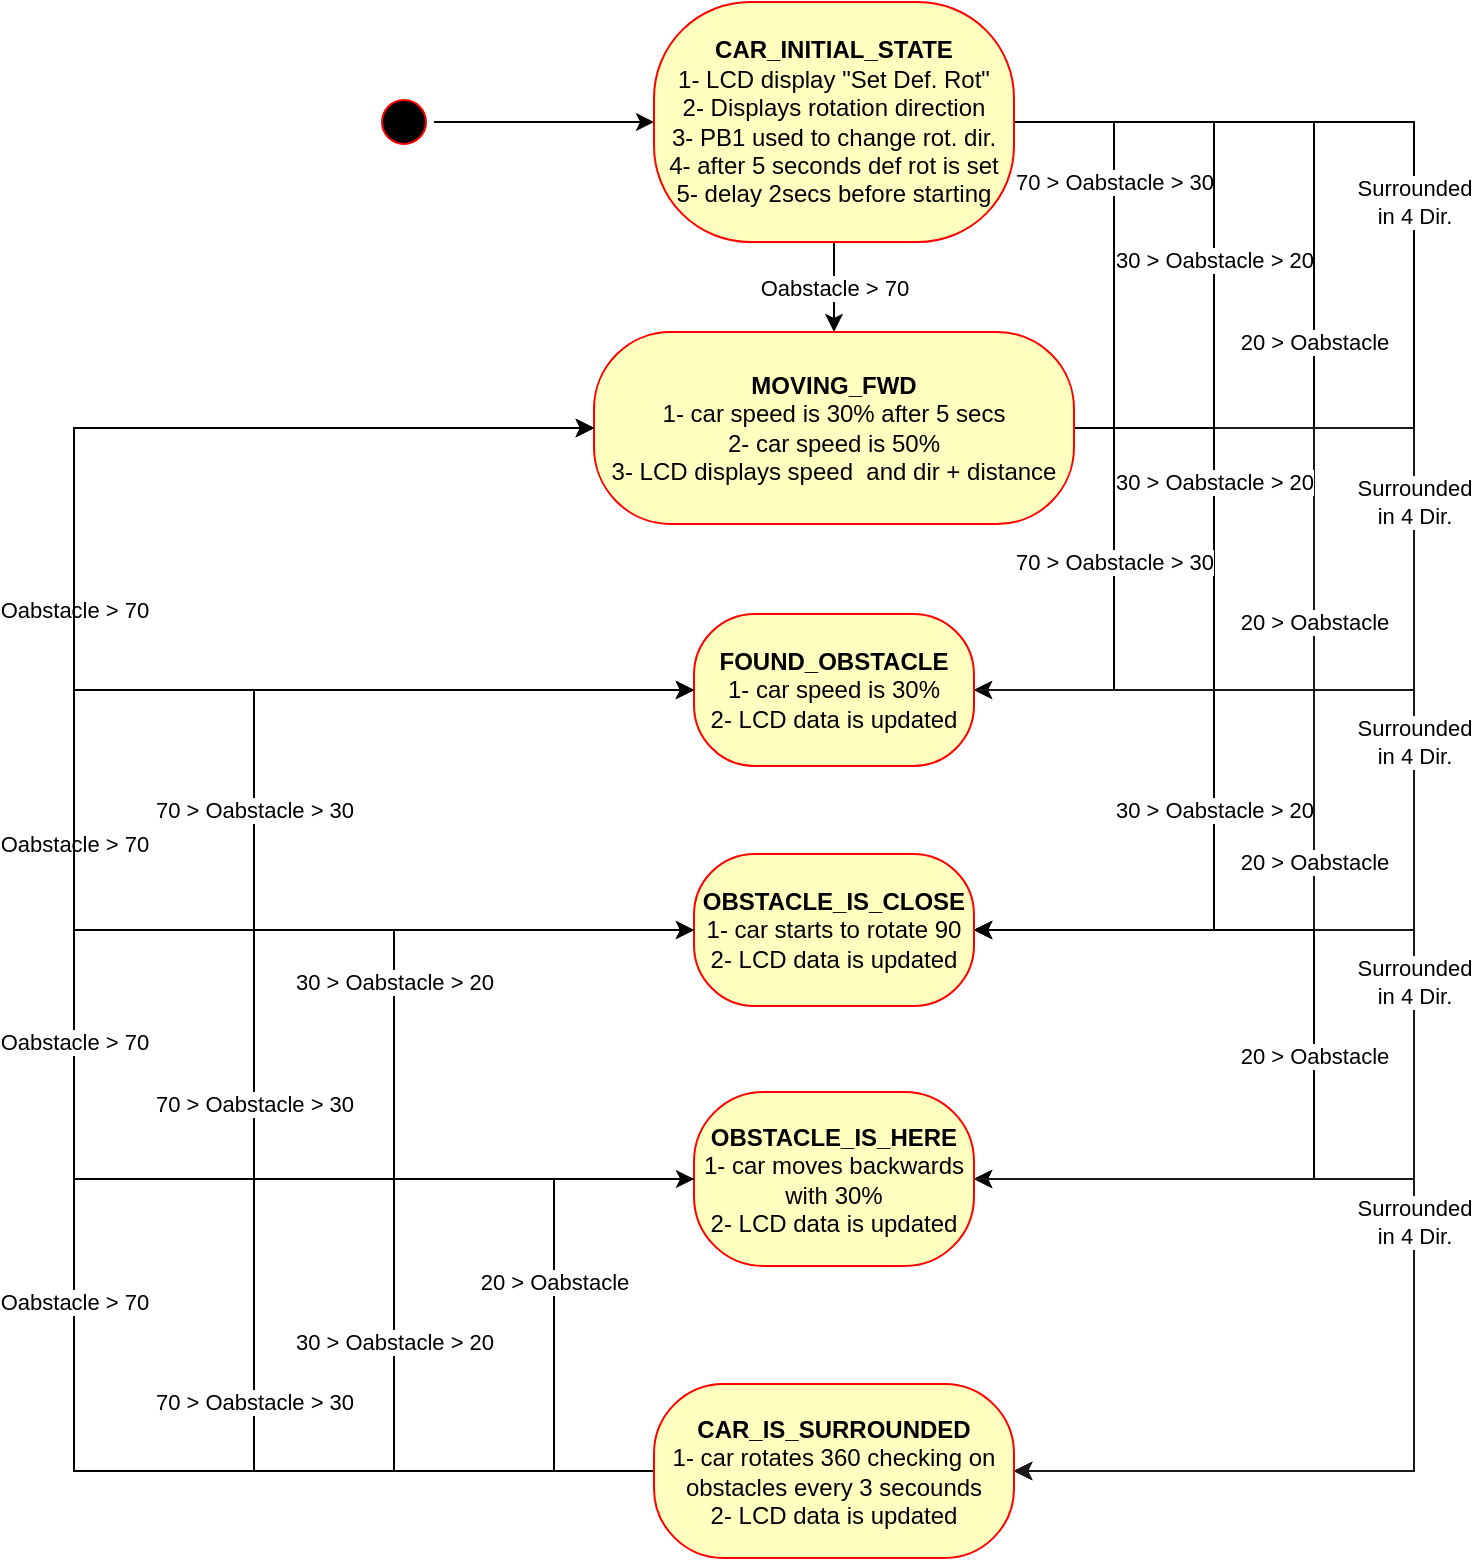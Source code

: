 <mxfile version="21.2.8" type="device">
  <diagram name="Page-1" id="revAZCzWitu2RoO4vbOR">
    <mxGraphModel dx="270" dy="1700" grid="1" gridSize="10" guides="1" tooltips="1" connect="1" arrows="1" fold="1" page="1" pageScale="1" pageWidth="850" pageHeight="1100" math="0" shadow="0">
      <root>
        <mxCell id="0" />
        <mxCell id="1" parent="0" />
        <mxCell id="ez4v7Rs70oN7q0qGow7B-12" value="" style="edgeStyle=orthogonalEdgeStyle;rounded=0;orthogonalLoop=1;jettySize=auto;html=1;" parent="1" source="ez4v7Rs70oN7q0qGow7B-2" target="ez4v7Rs70oN7q0qGow7B-4" edge="1">
          <mxGeometry relative="1" as="geometry" />
        </mxCell>
        <mxCell id="ez4v7Rs70oN7q0qGow7B-2" value="" style="ellipse;html=1;shape=startState;fillColor=#000000;strokeColor=#ff0000;" parent="1" vertex="1">
          <mxGeometry x="270" y="35" width="30" height="30" as="geometry" />
        </mxCell>
        <mxCell id="ez4v7Rs70oN7q0qGow7B-49" value="Oabstacle &amp;gt; 70" style="edgeStyle=orthogonalEdgeStyle;rounded=0;orthogonalLoop=1;jettySize=auto;html=1;" parent="1" source="ez4v7Rs70oN7q0qGow7B-4" target="ez4v7Rs70oN7q0qGow7B-7" edge="1">
          <mxGeometry relative="1" as="geometry" />
        </mxCell>
        <mxCell id="ez4v7Rs70oN7q0qGow7B-51" value="70 &amp;gt; Oabstacle &amp;gt; 30" style="edgeStyle=orthogonalEdgeStyle;rounded=0;orthogonalLoop=1;jettySize=auto;html=1;exitX=1;exitY=0.5;exitDx=0;exitDy=0;entryX=1;entryY=0.5;entryDx=0;entryDy=0;" parent="1" source="ez4v7Rs70oN7q0qGow7B-4" target="ez4v7Rs70oN7q0qGow7B-8" edge="1">
          <mxGeometry x="-0.604" relative="1" as="geometry">
            <Array as="points">
              <mxPoint x="640" y="50" />
              <mxPoint x="640" y="334" />
            </Array>
            <mxPoint as="offset" />
          </mxGeometry>
        </mxCell>
        <mxCell id="ez4v7Rs70oN7q0qGow7B-52" value="30 &amp;gt; Oabstacle &amp;gt; 20" style="edgeStyle=orthogonalEdgeStyle;rounded=0;orthogonalLoop=1;jettySize=auto;html=1;exitX=1;exitY=0.5;exitDx=0;exitDy=0;entryX=1;entryY=0.5;entryDx=0;entryDy=0;" parent="1" source="ez4v7Rs70oN7q0qGow7B-4" target="ez4v7Rs70oN7q0qGow7B-9" edge="1">
          <mxGeometry x="-0.455" relative="1" as="geometry">
            <Array as="points">
              <mxPoint x="690" y="50" />
              <mxPoint x="690" y="454" />
            </Array>
            <mxPoint y="-1" as="offset" />
          </mxGeometry>
        </mxCell>
        <mxCell id="ez4v7Rs70oN7q0qGow7B-53" value="20 &amp;gt; Oabstacle" style="edgeStyle=orthogonalEdgeStyle;rounded=0;orthogonalLoop=1;jettySize=auto;html=1;exitX=1;exitY=0.5;exitDx=0;exitDy=0;entryX=1;entryY=0.5;entryDx=0;entryDy=0;" parent="1" source="ez4v7Rs70oN7q0qGow7B-4" target="ez4v7Rs70oN7q0qGow7B-9" edge="1">
          <mxGeometry x="-0.282" relative="1" as="geometry">
            <Array as="points">
              <mxPoint x="740" y="50" />
              <mxPoint x="740" y="454" />
            </Array>
            <mxPoint as="offset" />
          </mxGeometry>
        </mxCell>
        <mxCell id="ez4v7Rs70oN7q0qGow7B-54" value="Surrounded &lt;br&gt;in 4 Dir." style="edgeStyle=orthogonalEdgeStyle;rounded=0;orthogonalLoop=1;jettySize=auto;html=1;exitX=1;exitY=0.5;exitDx=0;exitDy=0;entryX=1;entryY=0.5;entryDx=0;entryDy=0;" parent="1" source="ez4v7Rs70oN7q0qGow7B-4" target="ez4v7Rs70oN7q0qGow7B-11" edge="1">
          <mxGeometry x="-0.553" relative="1" as="geometry">
            <Array as="points">
              <mxPoint x="790" y="50" />
              <mxPoint x="790" y="724" />
            </Array>
            <mxPoint as="offset" />
          </mxGeometry>
        </mxCell>
        <mxCell id="ez4v7Rs70oN7q0qGow7B-4" value="&lt;b&gt;CAR_INITIAL_STATE&lt;/b&gt;&lt;br&gt;1- LCD display &quot;Set Def. Rot&quot;&lt;br&gt;2- Displays rotation direction&lt;br&gt;3- PB1 used to change rot. dir.&lt;br&gt;4- after 5 seconds def rot is set&lt;br&gt;5- delay 2secs before starting" style="rounded=1;whiteSpace=wrap;html=1;arcSize=40;fontColor=#000000;fillColor=#ffffc0;strokeColor=#ff0000;" parent="1" vertex="1">
          <mxGeometry x="410" y="-10" width="180" height="120" as="geometry" />
        </mxCell>
        <mxCell id="ez4v7Rs70oN7q0qGow7B-29" value="Surrounded&lt;br&gt;in 4 Dir." style="edgeStyle=orthogonalEdgeStyle;rounded=0;orthogonalLoop=1;jettySize=auto;html=1;exitX=1;exitY=0.5;exitDx=0;exitDy=0;entryX=1;entryY=0.5;entryDx=0;entryDy=0;strokeColor=#1A1A1A;" parent="1" source="ez4v7Rs70oN7q0qGow7B-7" target="ez4v7Rs70oN7q0qGow7B-11" edge="1">
          <mxGeometry x="-0.536" relative="1" as="geometry">
            <Array as="points">
              <mxPoint x="790" y="203" />
              <mxPoint x="790" y="725" />
            </Array>
            <mxPoint as="offset" />
          </mxGeometry>
        </mxCell>
        <mxCell id="ez4v7Rs70oN7q0qGow7B-34" value="20 &amp;gt; Oabstacle" style="edgeStyle=orthogonalEdgeStyle;rounded=0;orthogonalLoop=1;jettySize=auto;html=1;exitX=1;exitY=0.5;exitDx=0;exitDy=0;entryX=1;entryY=0.5;entryDx=0;entryDy=0;strokeColor=#1A1A1A;" parent="1" source="ez4v7Rs70oN7q0qGow7B-7" target="ez4v7Rs70oN7q0qGow7B-10" edge="1">
          <mxGeometry x="-0.348" relative="1" as="geometry">
            <Array as="points">
              <mxPoint x="740" y="203" />
              <mxPoint x="740" y="579" />
            </Array>
            <mxPoint as="offset" />
          </mxGeometry>
        </mxCell>
        <mxCell id="ez4v7Rs70oN7q0qGow7B-35" value="30 &amp;gt; Oabstacle &amp;gt; 20" style="edgeStyle=orthogonalEdgeStyle;rounded=0;orthogonalLoop=1;jettySize=auto;html=1;exitX=1;exitY=0.5;exitDx=0;exitDy=0;entryX=1;entryY=0.5;entryDx=0;entryDy=0;" parent="1" source="ez4v7Rs70oN7q0qGow7B-7" target="ez4v7Rs70oN7q0qGow7B-9" edge="1">
          <mxGeometry x="-0.56" relative="1" as="geometry">
            <Array as="points">
              <mxPoint x="690" y="203" />
              <mxPoint x="690" y="454" />
            </Array>
            <mxPoint as="offset" />
          </mxGeometry>
        </mxCell>
        <mxCell id="ez4v7Rs70oN7q0qGow7B-36" value="70 &amp;gt; Oabstacle &amp;gt; 30" style="edgeStyle=orthogonalEdgeStyle;rounded=0;orthogonalLoop=1;jettySize=auto;html=1;exitX=1;exitY=0.5;exitDx=0;exitDy=0;entryX=1;entryY=0.5;entryDx=0;entryDy=0;" parent="1" source="ez4v7Rs70oN7q0qGow7B-7" target="ez4v7Rs70oN7q0qGow7B-8" edge="1">
          <mxGeometry x="-0.213" relative="1" as="geometry">
            <mxPoint as="offset" />
          </mxGeometry>
        </mxCell>
        <mxCell id="ez4v7Rs70oN7q0qGow7B-7" value="&lt;b&gt;MOVING_FWD&lt;/b&gt;&lt;br&gt;1- car speed is 30% after 5 secs&lt;br&gt;2- car speed is 50%&lt;br&gt;3- LCD displays speed&amp;nbsp;&amp;nbsp;and dir + distance" style="rounded=1;whiteSpace=wrap;html=1;arcSize=40;fontColor=#000000;fillColor=#ffffc0;strokeColor=#ff0000;" parent="1" vertex="1">
          <mxGeometry x="380" y="155" width="240" height="96" as="geometry" />
        </mxCell>
        <mxCell id="ez4v7Rs70oN7q0qGow7B-33" value="Surrounded&lt;br&gt;in 4 Dir." style="edgeStyle=orthogonalEdgeStyle;rounded=0;orthogonalLoop=1;jettySize=auto;html=1;exitX=1;exitY=0.5;exitDx=0;exitDy=0;entryX=1;entryY=0.5;entryDx=0;entryDy=0;strokeColor=#1A1A1A;" parent="1" source="ez4v7Rs70oN7q0qGow7B-8" target="ez4v7Rs70oN7q0qGow7B-11" edge="1">
          <mxGeometry x="-0.393" relative="1" as="geometry">
            <Array as="points">
              <mxPoint x="790" y="334" />
              <mxPoint x="790" y="725" />
            </Array>
            <mxPoint as="offset" />
          </mxGeometry>
        </mxCell>
        <mxCell id="ez4v7Rs70oN7q0qGow7B-37" value="30 &amp;gt; Oabstacle &amp;gt; 20" style="edgeStyle=orthogonalEdgeStyle;rounded=0;orthogonalLoop=1;jettySize=auto;html=1;exitX=1;exitY=0.5;exitDx=0;exitDy=0;entryX=1;entryY=0.5;entryDx=0;entryDy=0;" parent="1" source="ez4v7Rs70oN7q0qGow7B-8" target="ez4v7Rs70oN7q0qGow7B-9" edge="1">
          <mxGeometry relative="1" as="geometry">
            <Array as="points">
              <mxPoint x="690" y="334" />
              <mxPoint x="690" y="454" />
            </Array>
          </mxGeometry>
        </mxCell>
        <mxCell id="ez4v7Rs70oN7q0qGow7B-39" value="20 &amp;gt; Oabstacle" style="edgeStyle=orthogonalEdgeStyle;rounded=0;orthogonalLoop=1;jettySize=auto;html=1;exitX=1;exitY=0.5;exitDx=0;exitDy=0;entryX=1;entryY=0.5;entryDx=0;entryDy=0;strokeColor=#1A1A1A;" parent="1" source="ez4v7Rs70oN7q0qGow7B-8" target="ez4v7Rs70oN7q0qGow7B-10" edge="1">
          <mxGeometry x="-0.124" relative="1" as="geometry">
            <Array as="points">
              <mxPoint x="740" y="334" />
              <mxPoint x="740" y="579" />
            </Array>
            <mxPoint as="offset" />
          </mxGeometry>
        </mxCell>
        <mxCell id="ez4v7Rs70oN7q0qGow7B-46" value="Oabstacle &amp;gt; 70" style="edgeStyle=orthogonalEdgeStyle;rounded=0;orthogonalLoop=1;jettySize=auto;html=1;exitX=0;exitY=0.5;exitDx=0;exitDy=0;entryX=0;entryY=0.5;entryDx=0;entryDy=0;" parent="1" source="ez4v7Rs70oN7q0qGow7B-8" target="ez4v7Rs70oN7q0qGow7B-7" edge="1">
          <mxGeometry relative="1" as="geometry">
            <Array as="points">
              <mxPoint x="120" y="334" />
              <mxPoint x="120" y="203" />
            </Array>
          </mxGeometry>
        </mxCell>
        <mxCell id="ez4v7Rs70oN7q0qGow7B-8" value="&lt;b&gt;FOUND_OBSTACLE&lt;/b&gt;&lt;br&gt;1- car speed is 30%&lt;br&gt;2- LCD data is updated" style="rounded=1;whiteSpace=wrap;html=1;arcSize=40;fontColor=#000000;fillColor=#ffffc0;strokeColor=#ff0000;" parent="1" vertex="1">
          <mxGeometry x="430" y="296" width="140" height="76" as="geometry" />
        </mxCell>
        <mxCell id="ez4v7Rs70oN7q0qGow7B-32" value="Surrounded&lt;br&gt;in 4 Dir." style="edgeStyle=orthogonalEdgeStyle;rounded=0;orthogonalLoop=1;jettySize=auto;html=1;exitX=1;exitY=0.5;exitDx=0;exitDy=0;entryX=1;entryY=0.5;entryDx=0;entryDy=0;strokeColor=#1A1A1A;" parent="1" source="ez4v7Rs70oN7q0qGow7B-9" target="ez4v7Rs70oN7q0qGow7B-11" edge="1">
          <mxGeometry x="-0.287" relative="1" as="geometry">
            <Array as="points">
              <mxPoint x="790" y="454" />
              <mxPoint x="790" y="725" />
            </Array>
            <mxPoint as="offset" />
          </mxGeometry>
        </mxCell>
        <mxCell id="ez4v7Rs70oN7q0qGow7B-38" value="20 &amp;gt; Oabstacle" style="edgeStyle=orthogonalEdgeStyle;rounded=0;orthogonalLoop=1;jettySize=auto;html=1;exitX=1;exitY=0.5;exitDx=0;exitDy=0;entryX=1;entryY=0.5;entryDx=0;entryDy=0;" parent="1" source="ez4v7Rs70oN7q0qGow7B-9" target="ez4v7Rs70oN7q0qGow7B-10" edge="1">
          <mxGeometry relative="1" as="geometry">
            <Array as="points">
              <mxPoint x="740" y="454" />
              <mxPoint x="740" y="579" />
            </Array>
          </mxGeometry>
        </mxCell>
        <mxCell id="ez4v7Rs70oN7q0qGow7B-45" value="Oabstacle &amp;gt; 70" style="edgeStyle=orthogonalEdgeStyle;rounded=0;orthogonalLoop=1;jettySize=auto;html=1;exitX=0;exitY=0.5;exitDx=0;exitDy=0;entryX=0;entryY=0.5;entryDx=0;entryDy=0;" parent="1" source="ez4v7Rs70oN7q0qGow7B-9" target="ez4v7Rs70oN7q0qGow7B-7" edge="1">
          <mxGeometry x="-0.138" relative="1" as="geometry">
            <Array as="points">
              <mxPoint x="120" y="454" />
              <mxPoint x="120" y="203" />
            </Array>
            <mxPoint y="1" as="offset" />
          </mxGeometry>
        </mxCell>
        <mxCell id="ez4v7Rs70oN7q0qGow7B-9" value="&lt;b&gt;OBSTACLE_IS_CLOSE&lt;/b&gt;&lt;br&gt;1- car starts to rotate 90&lt;br&gt;2- LCD data is updated" style="rounded=1;whiteSpace=wrap;html=1;arcSize=40;fontColor=#000000;fillColor=#ffffc0;strokeColor=#ff0000;" parent="1" vertex="1">
          <mxGeometry x="430" y="416" width="140" height="76" as="geometry" />
        </mxCell>
        <mxCell id="ez4v7Rs70oN7q0qGow7B-31" value="Surrounded&lt;br&gt;in 4 Dir." style="edgeStyle=orthogonalEdgeStyle;rounded=0;orthogonalLoop=1;jettySize=auto;html=1;exitX=1;exitY=0.5;exitDx=0;exitDy=0;entryX=1;entryY=0.5;entryDx=0;entryDy=0;strokeColor=#1A1A1A;" parent="1" source="ez4v7Rs70oN7q0qGow7B-10" target="ez4v7Rs70oN7q0qGow7B-11" edge="1">
          <mxGeometry x="-0.147" relative="1" as="geometry">
            <Array as="points">
              <mxPoint x="790" y="579" />
              <mxPoint x="790" y="725" />
            </Array>
            <mxPoint as="offset" />
          </mxGeometry>
        </mxCell>
        <mxCell id="ez4v7Rs70oN7q0qGow7B-10" value="&lt;b&gt;OBSTACLE_IS_HERE&lt;/b&gt;&lt;br&gt;1- car moves backwards with 30%&lt;br&gt;2- LCD data is updated" style="rounded=1;whiteSpace=wrap;html=1;arcSize=40;fontColor=#000000;fillColor=#ffffc0;strokeColor=#ff0000;" parent="1" vertex="1">
          <mxGeometry x="430" y="535" width="140" height="87" as="geometry" />
        </mxCell>
        <mxCell id="ez4v7Rs70oN7q0qGow7B-25" value="30 &amp;gt; Oabstacle &amp;gt; 20" style="edgeStyle=orthogonalEdgeStyle;rounded=0;orthogonalLoop=1;jettySize=auto;html=1;exitX=0;exitY=0.5;exitDx=0;exitDy=0;entryX=0;entryY=0.5;entryDx=0;entryDy=0;" parent="1" source="ez4v7Rs70oN7q0qGow7B-11" target="ez4v7Rs70oN7q0qGow7B-9" edge="1">
          <mxGeometry x="-0.293" relative="1" as="geometry">
            <Array as="points">
              <mxPoint x="280" y="724" />
              <mxPoint x="280" y="454" />
            </Array>
            <mxPoint as="offset" />
          </mxGeometry>
        </mxCell>
        <mxCell id="ez4v7Rs70oN7q0qGow7B-26" value="20 &amp;gt; Oabstacle" style="edgeStyle=orthogonalEdgeStyle;rounded=0;orthogonalLoop=1;jettySize=auto;html=1;exitX=0;exitY=0.5;exitDx=0;exitDy=0;entryX=0;entryY=0.5;entryDx=0;entryDy=0;" parent="1" source="ez4v7Rs70oN7q0qGow7B-11" target="ez4v7Rs70oN7q0qGow7B-10" edge="1">
          <mxGeometry x="0.086" relative="1" as="geometry">
            <Array as="points">
              <mxPoint x="360" y="724" />
              <mxPoint x="360" y="578" />
            </Array>
            <mxPoint as="offset" />
          </mxGeometry>
        </mxCell>
        <mxCell id="ez4v7Rs70oN7q0qGow7B-27" value="70 &amp;gt; Oabstacle &amp;gt; 30" style="edgeStyle=orthogonalEdgeStyle;rounded=0;orthogonalLoop=1;jettySize=auto;html=1;exitX=0;exitY=0.5;exitDx=0;exitDy=0;" parent="1" source="ez4v7Rs70oN7q0qGow7B-11" edge="1">
          <mxGeometry x="-0.421" relative="1" as="geometry">
            <mxPoint x="430" y="334" as="targetPoint" />
            <Array as="points">
              <mxPoint x="210" y="725" />
              <mxPoint x="210" y="334" />
            </Array>
            <mxPoint as="offset" />
          </mxGeometry>
        </mxCell>
        <mxCell id="ez4v7Rs70oN7q0qGow7B-28" value="Oabstacle &amp;gt; 70" style="edgeStyle=orthogonalEdgeStyle;rounded=0;orthogonalLoop=1;jettySize=auto;html=1;exitX=0;exitY=0.5;exitDx=0;exitDy=0;entryX=0;entryY=0.5;entryDx=0;entryDy=0;" parent="1" source="ez4v7Rs70oN7q0qGow7B-11" target="ez4v7Rs70oN7q0qGow7B-7" edge="1">
          <mxGeometry x="-0.301" relative="1" as="geometry">
            <Array as="points">
              <mxPoint x="120" y="724" />
              <mxPoint x="120" y="203" />
            </Array>
            <mxPoint as="offset" />
          </mxGeometry>
        </mxCell>
        <mxCell id="ez4v7Rs70oN7q0qGow7B-11" value="&lt;b&gt;CAR_IS_SURROUNDED&lt;/b&gt;&lt;br&gt;1- car rotates 360 checking on obstacles every 3 secounds&lt;br&gt;2- LCD data is updated" style="rounded=1;whiteSpace=wrap;html=1;arcSize=40;fontColor=#000000;fillColor=#ffffc0;strokeColor=#ff0000;" parent="1" vertex="1">
          <mxGeometry x="410" y="681" width="180" height="87" as="geometry" />
        </mxCell>
        <mxCell id="ez4v7Rs70oN7q0qGow7B-40" value="30 &amp;gt; Oabstacle &amp;gt; 20" style="edgeStyle=orthogonalEdgeStyle;rounded=0;orthogonalLoop=1;jettySize=auto;html=1;exitX=0;exitY=0.5;exitDx=0;exitDy=0;entryX=0;entryY=0.5;entryDx=0;entryDy=0;" parent="1" source="ez4v7Rs70oN7q0qGow7B-10" target="ez4v7Rs70oN7q0qGow7B-9" edge="1">
          <mxGeometry x="0.171" relative="1" as="geometry">
            <Array as="points">
              <mxPoint x="280" y="578" />
              <mxPoint x="280" y="454" />
            </Array>
            <mxPoint as="offset" />
          </mxGeometry>
        </mxCell>
        <mxCell id="ez4v7Rs70oN7q0qGow7B-43" value="70 &amp;gt; Oabstacle &amp;gt; 30" style="edgeStyle=orthogonalEdgeStyle;rounded=0;orthogonalLoop=1;jettySize=auto;html=1;exitX=0;exitY=0.5;exitDx=0;exitDy=0;entryX=0;entryY=0.5;entryDx=0;entryDy=0;" parent="1" source="ez4v7Rs70oN7q0qGow7B-10" target="ez4v7Rs70oN7q0qGow7B-8" edge="1">
          <mxGeometry x="-0.245" relative="1" as="geometry">
            <Array as="points">
              <mxPoint x="210" y="578" />
              <mxPoint x="210" y="334" />
            </Array>
            <mxPoint y="1" as="offset" />
          </mxGeometry>
        </mxCell>
        <mxCell id="ez4v7Rs70oN7q0qGow7B-42" value="70 &amp;gt; Oabstacle &amp;gt; 30" style="edgeStyle=orthogonalEdgeStyle;rounded=0;orthogonalLoop=1;jettySize=auto;html=1;exitX=0;exitY=0.5;exitDx=0;exitDy=0;entryX=0;entryY=0.5;entryDx=0;entryDy=0;" parent="1" source="ez4v7Rs70oN7q0qGow7B-9" target="ez4v7Rs70oN7q0qGow7B-8" edge="1">
          <mxGeometry relative="1" as="geometry">
            <Array as="points">
              <mxPoint x="210" y="454" />
              <mxPoint x="210" y="334" />
            </Array>
          </mxGeometry>
        </mxCell>
        <mxCell id="ez4v7Rs70oN7q0qGow7B-44" value="Oabstacle &amp;gt; 70" style="edgeStyle=orthogonalEdgeStyle;rounded=0;orthogonalLoop=1;jettySize=auto;html=1;exitX=0;exitY=0.5;exitDx=0;exitDy=0;entryX=0;entryY=0.5;entryDx=0;entryDy=0;" parent="1" source="ez4v7Rs70oN7q0qGow7B-10" target="ez4v7Rs70oN7q0qGow7B-7" edge="1">
          <mxGeometry x="-0.199" relative="1" as="geometry">
            <Array as="points">
              <mxPoint x="120" y="578" />
              <mxPoint x="120" y="203" />
            </Array>
            <mxPoint as="offset" />
          </mxGeometry>
        </mxCell>
      </root>
    </mxGraphModel>
  </diagram>
</mxfile>
